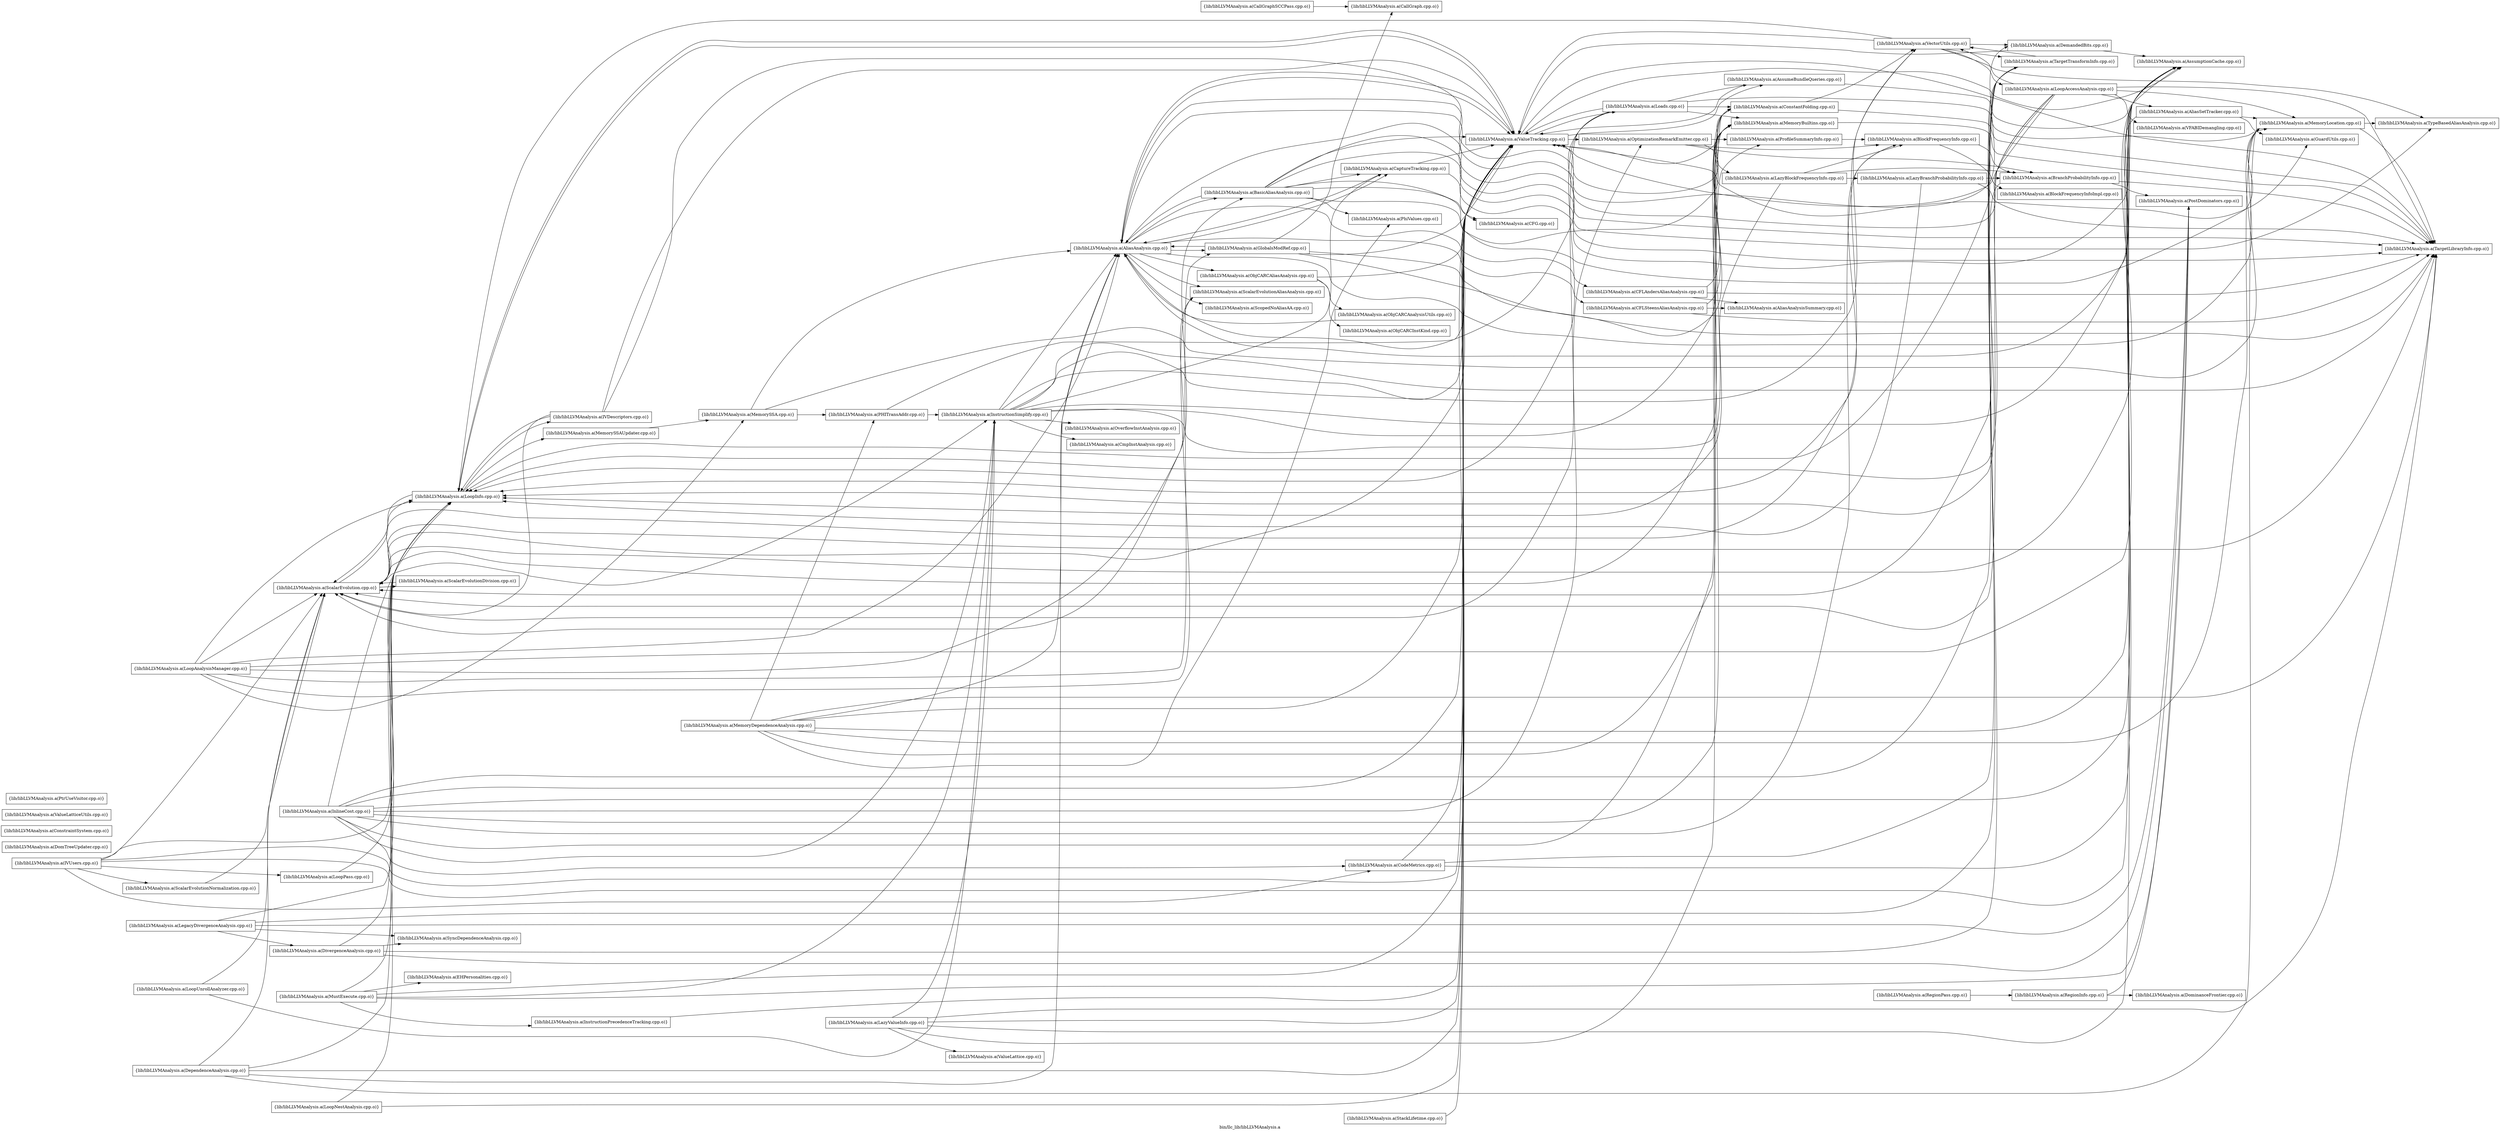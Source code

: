 digraph "bin/llc_lib/libLLVMAnalysis.a" {
	label="bin/llc_lib/libLLVMAnalysis.a";
	rankdir=LR;

	Node0x55e916874318 [shape=record,shape=box,group=0,label="{lib/libLLVMAnalysis.a(TargetLibraryInfo.cpp.o)}"];
	Node0x55e9168748b8 [shape=record,shape=box,group=0,label="{lib/libLLVMAnalysis.a(EHPersonalities.cpp.o)}"];
	Node0x55e91688d8b8 [shape=record,shape=box,group=0,label="{lib/libLLVMAnalysis.a(VectorUtils.cpp.o)}"];
	Node0x55e91688d8b8 -> Node0x55e916877428;
	Node0x55e91688d8b8 -> Node0x55e916876988;
	Node0x55e91688d8b8 -> Node0x55e916873288;
	Node0x55e91688d8b8 -> Node0x55e916876438;
	Node0x55e91688d8b8 -> Node0x55e916875da8;
	Node0x55e91688d8b8 -> Node0x55e916881f68;
	Node0x55e91688d8b8 -> Node0x55e91688c558;
	Node0x55e916876438 [shape=record,shape=box,group=0,label="{lib/libLLVMAnalysis.a(TargetTransformInfo.cpp.o)}"];
	Node0x55e916876438 -> Node0x55e916877428;
	Node0x55e916876438 -> Node0x55e916873288;
	Node0x55e916876438 -> Node0x55e91688d8b8;
	Node0x55e916881f68 [shape=record,shape=box,group=0,label="{lib/libLLVMAnalysis.a(ValueTracking.cpp.o)}"];
	Node0x55e916881f68 -> Node0x55e916880488;
	Node0x55e916881f68 -> Node0x55e91687f358;
	Node0x55e916881f68 -> Node0x55e916877428;
	Node0x55e916881f68 -> Node0x55e916874318;
	Node0x55e916881f68 -> Node0x55e9168826e8;
	Node0x55e916881f68 -> Node0x55e91688f078;
	Node0x55e916881f68 -> Node0x55e91688f2a8;
	Node0x55e916881f68 -> Node0x55e91688df98;
	Node0x55e916876de8 [shape=record,shape=box,group=0,label="{lib/libLLVMAnalysis.a(ProfileSummaryInfo.cpp.o)}"];
	Node0x55e916876de8 -> Node0x55e916877568;
	Node0x55e916880488 [shape=record,shape=box,group=0,label="{lib/libLLVMAnalysis.a(AliasAnalysis.cpp.o)}"];
	Node0x55e916880488 -> Node0x55e9168801b8;
	Node0x55e916880488 -> Node0x55e91687bde8;
	Node0x55e916880488 -> Node0x55e91687dd28;
	Node0x55e916880488 -> Node0x55e91687d0a8;
	Node0x55e916880488 -> Node0x55e9168763e8;
	Node0x55e916880488 -> Node0x55e9168782d8;
	Node0x55e916880488 -> Node0x55e916883b88;
	Node0x55e916880488 -> Node0x55e916875308;
	Node0x55e916880488 -> Node0x55e916874318;
	Node0x55e916880488 -> Node0x55e916875da8;
	Node0x55e916880488 -> Node0x55e916875628;
	Node0x55e916880488 -> Node0x55e916881f68;
	Node0x55e91687ce78 [shape=record,shape=box,group=0,label="{lib/libLLVMAnalysis.a(DomTreeUpdater.cpp.o)}"];
	Node0x55e916877428 [shape=record,shape=box,group=0,label="{lib/libLLVMAnalysis.a(LoopInfo.cpp.o)}"];
	Node0x55e916877428 -> Node0x55e916877b08;
	Node0x55e916877428 -> Node0x55e916879b38;
	Node0x55e916877428 -> Node0x55e916873288;
	Node0x55e916877428 -> Node0x55e916881f68;
	Node0x55e916873288 [shape=record,shape=box,group=0,label="{lib/libLLVMAnalysis.a(ScalarEvolution.cpp.o)}"];
	Node0x55e916873288 -> Node0x55e91687f358;
	Node0x55e916873288 -> Node0x55e916877428;
	Node0x55e916873288 -> Node0x55e916878c38;
	Node0x55e916873288 -> Node0x55e916881c98;
	Node0x55e916873288 -> Node0x55e916874b38;
	Node0x55e916873288 -> Node0x55e916874318;
	Node0x55e916873288 -> Node0x55e916881f68;
	Node0x55e9168801b8 [shape=record,shape=box,group=0,label="{lib/libLLVMAnalysis.a(BasicAliasAnalysis.cpp.o)}"];
	Node0x55e9168801b8 -> Node0x55e916880488;
	Node0x55e9168801b8 -> Node0x55e91687f358;
	Node0x55e9168801b8 -> Node0x55e91687cab8;
	Node0x55e9168801b8 -> Node0x55e91687d0a8;
	Node0x55e9168801b8 -> Node0x55e916878a08;
	Node0x55e9168801b8 -> Node0x55e9168782d8;
	Node0x55e9168801b8 -> Node0x55e9168807a8;
	Node0x55e9168801b8 -> Node0x55e916874318;
	Node0x55e9168801b8 -> Node0x55e916881f68;
	Node0x55e91687bde8 [shape=record,shape=box,group=0,label="{lib/libLLVMAnalysis.a(CFLAndersAliasAnalysis.cpp.o)}"];
	Node0x55e91687bde8 -> Node0x55e91687bbb8;
	Node0x55e91687bde8 -> Node0x55e916878a08;
	Node0x55e91687bde8 -> Node0x55e916874318;
	Node0x55e91687dd28 [shape=record,shape=box,group=0,label="{lib/libLLVMAnalysis.a(CFLSteensAliasAnalysis.cpp.o)}"];
	Node0x55e91687dd28 -> Node0x55e91687bbb8;
	Node0x55e91687dd28 -> Node0x55e916878a08;
	Node0x55e91687dd28 -> Node0x55e916874318;
	Node0x55e91687d0a8 [shape=record,shape=box,group=0,label="{lib/libLLVMAnalysis.a(CaptureTracking.cpp.o)}"];
	Node0x55e91687d0a8 -> Node0x55e916880488;
	Node0x55e91687d0a8 -> Node0x55e91687cab8;
	Node0x55e91687d0a8 -> Node0x55e916881f68;
	Node0x55e9168763e8 [shape=record,shape=box,group=0,label="{lib/libLLVMAnalysis.a(GlobalsModRef.cpp.o)}"];
	Node0x55e9168763e8 -> Node0x55e916880488;
	Node0x55e9168763e8 -> Node0x55e9168757b8;
	Node0x55e9168763e8 -> Node0x55e916878a08;
	Node0x55e9168763e8 -> Node0x55e916874318;
	Node0x55e9168763e8 -> Node0x55e916881f68;
	Node0x55e9168782d8 [shape=record,shape=box,group=0,label="{lib/libLLVMAnalysis.a(MemoryLocation.cpp.o)}"];
	Node0x55e9168782d8 -> Node0x55e916874318;
	Node0x55e9168782d8 -> Node0x55e916875da8;
	Node0x55e916883b88 [shape=record,shape=box,group=0,label="{lib/libLLVMAnalysis.a(ObjCARCAliasAnalysis.cpp.o)}"];
	Node0x55e916883b88 -> Node0x55e916883408;
	Node0x55e916883b88 -> Node0x55e916882cd8;
	Node0x55e916883b88 -> Node0x55e916881f68;
	Node0x55e916875308 [shape=record,shape=box,group=0,label="{lib/libLLVMAnalysis.a(ScalarEvolutionAliasAnalysis.cpp.o)}"];
	Node0x55e916875308 -> Node0x55e916873288;
	Node0x55e916875da8 [shape=record,shape=box,group=0,label="{lib/libLLVMAnalysis.a(TypeBasedAliasAnalysis.cpp.o)}"];
	Node0x55e916875628 [shape=record,shape=box,group=0,label="{lib/libLLVMAnalysis.a(ScopedNoAliasAA.cpp.o)}"];
	Node0x55e91687f358 [shape=record,shape=box,group=0,label="{lib/libLLVMAnalysis.a(AssumptionCache.cpp.o)}"];
	Node0x55e91687cab8 [shape=record,shape=box,group=0,label="{lib/libLLVMAnalysis.a(CFG.cpp.o)}"];
	Node0x55e916878a08 [shape=record,shape=box,group=0,label="{lib/libLLVMAnalysis.a(MemoryBuiltins.cpp.o)}"];
	Node0x55e916878a08 -> Node0x55e916874318;
	Node0x55e916878a08 -> Node0x55e916881f68;
	Node0x55e9168807a8 [shape=record,shape=box,group=0,label="{lib/libLLVMAnalysis.a(PhiValues.cpp.o)}"];
	Node0x55e91687bbb8 [shape=record,shape=box,group=0,label="{lib/libLLVMAnalysis.a(AliasAnalysisSummary.cpp.o)}"];
	Node0x55e9168757b8 [shape=record,shape=box,group=0,label="{lib/libLLVMAnalysis.a(CallGraph.cpp.o)}"];
	Node0x55e916877b08 [shape=record,shape=box,group=0,label="{lib/libLLVMAnalysis.a(IVDescriptors.cpp.o)}"];
	Node0x55e916877b08 -> Node0x55e916877428;
	Node0x55e916877b08 -> Node0x55e916876988;
	Node0x55e916877b08 -> Node0x55e916873288;
	Node0x55e916877b08 -> Node0x55e916881f68;
	Node0x55e916879b38 [shape=record,shape=box,group=0,label="{lib/libLLVMAnalysis.a(MemorySSAUpdater.cpp.o)}"];
	Node0x55e916879b38 -> Node0x55e916879368;
	Node0x55e916876988 [shape=record,shape=box,group=0,label="{lib/libLLVMAnalysis.a(DemandedBits.cpp.o)}"];
	Node0x55e916876988 -> Node0x55e91687f358;
	Node0x55e916876988 -> Node0x55e916881f68;
	Node0x55e916878c38 [shape=record,shape=box,group=0,label="{lib/libLLVMAnalysis.a(ConstantFolding.cpp.o)}"];
	Node0x55e916878c38 -> Node0x55e916874318;
	Node0x55e916878c38 -> Node0x55e916881f68;
	Node0x55e916878c38 -> Node0x55e91688d8b8;
	Node0x55e916879368 [shape=record,shape=box,group=0,label="{lib/libLLVMAnalysis.a(MemorySSA.cpp.o)}"];
	Node0x55e916879368 -> Node0x55e916880488;
	Node0x55e916879368 -> Node0x55e9168782d8;
	Node0x55e916879368 -> Node0x55e916882558;
	Node0x55e916882558 [shape=record,shape=box,group=0,label="{lib/libLLVMAnalysis.a(PHITransAddr.cpp.o)}"];
	Node0x55e916882558 -> Node0x55e916881c98;
	Node0x55e916882558 -> Node0x55e916881f68;
	Node0x55e916883408 [shape=record,shape=box,group=0,label="{lib/libLLVMAnalysis.a(ObjCARCAnalysisUtils.cpp.o)}"];
	Node0x55e916883408 -> Node0x55e916880488;
	Node0x55e916882cd8 [shape=record,shape=box,group=0,label="{lib/libLLVMAnalysis.a(ObjCARCInstKind.cpp.o)}"];
	Node0x55e916881c98 [shape=record,shape=box,group=0,label="{lib/libLLVMAnalysis.a(InstructionSimplify.cpp.o)}"];
	Node0x55e916881c98 -> Node0x55e916880488;
	Node0x55e916881c98 -> Node0x55e91687f358;
	Node0x55e916881c98 -> Node0x55e91687d0a8;
	Node0x55e916881c98 -> Node0x55e916878a08;
	Node0x55e916881c98 -> Node0x55e916878c38;
	Node0x55e916881c98 -> Node0x55e9168815b8;
	Node0x55e916881c98 -> Node0x55e916880ed8;
	Node0x55e916881c98 -> Node0x55e916874318;
	Node0x55e916881c98 -> Node0x55e916881f68;
	Node0x55e916881c98 -> Node0x55e91688d8b8;
	Node0x55e9168815b8 [shape=record,shape=box,group=0,label="{lib/libLLVMAnalysis.a(OverflowInstAnalysis.cpp.o)}"];
	Node0x55e916880ed8 [shape=record,shape=box,group=0,label="{lib/libLLVMAnalysis.a(CmpInstAnalysis.cpp.o)}"];
	Node0x55e916877568 [shape=record,shape=box,group=0,label="{lib/libLLVMAnalysis.a(BlockFrequencyInfo.cpp.o)}"];
	Node0x55e916877568 -> Node0x55e916877428;
	Node0x55e916877568 -> Node0x55e916877ba8;
	Node0x55e916877568 -> Node0x55e916873a08;
	Node0x55e916877ba8 [shape=record,shape=box,group=0,label="{lib/libLLVMAnalysis.a(BranchProbabilityInfo.cpp.o)}"];
	Node0x55e916877ba8 -> Node0x55e916877428;
	Node0x55e916877ba8 -> Node0x55e916871988;
	Node0x55e916877ba8 -> Node0x55e916874318;
	Node0x55e916873a08 [shape=record,shape=box,group=0,label="{lib/libLLVMAnalysis.a(BlockFrequencyInfoImpl.cpp.o)}"];
	Node0x55e916871988 [shape=record,shape=box,group=0,label="{lib/libLLVMAnalysis.a(PostDominators.cpp.o)}"];
	Node0x55e916874b38 [shape=record,shape=box,group=0,label="{lib/libLLVMAnalysis.a(ScalarEvolutionDivision.cpp.o)}"];
	Node0x55e916874b38 -> Node0x55e916873288;
	Node0x55e9168826e8 [shape=record,shape=box,group=0,label="{lib/libLLVMAnalysis.a(Loads.cpp.o)}"];
	Node0x55e9168826e8 -> Node0x55e916880488;
	Node0x55e9168826e8 -> Node0x55e916877428;
	Node0x55e9168826e8 -> Node0x55e916878a08;
	Node0x55e9168826e8 -> Node0x55e916878c38;
	Node0x55e9168826e8 -> Node0x55e9168782d8;
	Node0x55e9168826e8 -> Node0x55e916873288;
	Node0x55e9168826e8 -> Node0x55e916881f68;
	Node0x55e9168826e8 -> Node0x55e91688f078;
	Node0x55e91688f078 [shape=record,shape=box,group=0,label="{lib/libLLVMAnalysis.a(AssumeBundleQueries.cpp.o)}"];
	Node0x55e91688f078 -> Node0x55e91687f358;
	Node0x55e91688f078 -> Node0x55e916881f68;
	Node0x55e91688f2a8 [shape=record,shape=box,group=0,label="{lib/libLLVMAnalysis.a(OptimizationRemarkEmitter.cpp.o)}"];
	Node0x55e91688f2a8 -> Node0x55e916876de8;
	Node0x55e91688f2a8 -> Node0x55e916877568;
	Node0x55e91688f2a8 -> Node0x55e916877ba8;
	Node0x55e91688f2a8 -> Node0x55e91688eb28;
	Node0x55e91688df98 [shape=record,shape=box,group=0,label="{lib/libLLVMAnalysis.a(GuardUtils.cpp.o)}"];
	Node0x55e91688eb28 [shape=record,shape=box,group=0,label="{lib/libLLVMAnalysis.a(LazyBlockFrequencyInfo.cpp.o)}"];
	Node0x55e91688eb28 -> Node0x55e916877428;
	Node0x55e91688eb28 -> Node0x55e916877568;
	Node0x55e91688eb28 -> Node0x55e916877ba8;
	Node0x55e91688eb28 -> Node0x55e91688dd68;
	Node0x55e91688dd68 [shape=record,shape=box,group=0,label="{lib/libLLVMAnalysis.a(LazyBranchProbabilityInfo.cpp.o)}"];
	Node0x55e91688dd68 -> Node0x55e916877428;
	Node0x55e91688dd68 -> Node0x55e916877ba8;
	Node0x55e91688dd68 -> Node0x55e916874318;
	Node0x55e91688c558 [shape=record,shape=box,group=0,label="{lib/libLLVMAnalysis.a(LoopAccessAnalysis.cpp.o)}"];
	Node0x55e91688c558 -> Node0x55e916880488;
	Node0x55e91688c558 -> Node0x55e916877428;
	Node0x55e91688c558 -> Node0x55e9168782d8;
	Node0x55e91688c558 -> Node0x55e916873288;
	Node0x55e91688c558 -> Node0x55e916874318;
	Node0x55e91688c558 -> Node0x55e916881f68;
	Node0x55e91688c558 -> Node0x55e91688d8b8;
	Node0x55e91688c558 -> Node0x55e91688bfb8;
	Node0x55e91688c558 -> Node0x55e91688c288;
	Node0x55e91688bfb8 [shape=record,shape=box,group=0,label="{lib/libLLVMAnalysis.a(AliasSetTracker.cpp.o)}"];
	Node0x55e91688bfb8 -> Node0x55e916880488;
	Node0x55e91688bfb8 -> Node0x55e9168782d8;
	Node0x55e91688bfb8 -> Node0x55e91688df98;
	Node0x55e91688c288 [shape=record,shape=box,group=0,label="{lib/libLLVMAnalysis.a(VFABIDemangling.cpp.o)}"];
	Node0x55e91687b488 [shape=record,shape=box,group=0,label="{lib/libLLVMAnalysis.a(DominanceFrontier.cpp.o)}"];
	Node0x55e916879908 [shape=record,shape=box,group=0,label="{lib/libLLVMAnalysis.a(IVUsers.cpp.o)}"];
	Node0x55e916879908 -> Node0x55e91687f358;
	Node0x55e916879908 -> Node0x55e916877428;
	Node0x55e916879908 -> Node0x55e916873288;
	Node0x55e916879908 -> Node0x55e916881f68;
	Node0x55e916879908 -> Node0x55e916869198;
	Node0x55e916879908 -> Node0x55e916868e78;
	Node0x55e916879908 -> Node0x55e916869558;
	Node0x55e916867f78 [shape=record,shape=box,group=0,label="{lib/libLLVMAnalysis.a(MemoryDependenceAnalysis.cpp.o)}"];
	Node0x55e916867f78 -> Node0x55e916880488;
	Node0x55e916867f78 -> Node0x55e91687f358;
	Node0x55e916867f78 -> Node0x55e916878a08;
	Node0x55e916867f78 -> Node0x55e9168782d8;
	Node0x55e916867f78 -> Node0x55e916882558;
	Node0x55e916867f78 -> Node0x55e9168807a8;
	Node0x55e916867f78 -> Node0x55e916874318;
	Node0x55e916867f78 -> Node0x55e916881f68;
	Node0x55e916869198 [shape=record,shape=box,group=0,label="{lib/libLLVMAnalysis.a(LoopPass.cpp.o)}"];
	Node0x55e916869198 -> Node0x55e916877428;
	Node0x55e916868e78 [shape=record,shape=box,group=0,label="{lib/libLLVMAnalysis.a(ScalarEvolutionNormalization.cpp.o)}"];
	Node0x55e916868e78 -> Node0x55e916873288;
	Node0x55e916869558 [shape=record,shape=box,group=0,label="{lib/libLLVMAnalysis.a(CodeMetrics.cpp.o)}"];
	Node0x55e916869558 -> Node0x55e91687f358;
	Node0x55e916869558 -> Node0x55e916876438;
	Node0x55e916869558 -> Node0x55e916881f68;
	Node0x55e91688be28 [shape=record,shape=box,group=0,label="{lib/libLLVMAnalysis.a(StackLifetime.cpp.o)}"];
	Node0x55e91688be28 -> Node0x55e916881f68;
	Node0x55e91687d0f8 [shape=record,shape=box,group=0,label="{lib/libLLVMAnalysis.a(InlineCost.cpp.o)}"];
	Node0x55e91687d0f8 -> Node0x55e91687f358;
	Node0x55e91687d0f8 -> Node0x55e916877428;
	Node0x55e91687d0f8 -> Node0x55e916878c38;
	Node0x55e91687d0f8 -> Node0x55e916881c98;
	Node0x55e91687d0f8 -> Node0x55e916876de8;
	Node0x55e91687d0f8 -> Node0x55e916877568;
	Node0x55e91687d0f8 -> Node0x55e916876438;
	Node0x55e91687d0f8 -> Node0x55e916881f68;
	Node0x55e91687d0f8 -> Node0x55e91688f2a8;
	Node0x55e91687d0f8 -> Node0x55e916869558;
	Node0x55e916867898 [shape=record,shape=box,group=0,label="{lib/libLLVMAnalysis.a(CallGraphSCCPass.cpp.o)}"];
	Node0x55e916867898 -> Node0x55e9168757b8;
	Node0x55e91687b988 [shape=record,shape=box,group=0,label="{lib/libLLVMAnalysis.a(LoopAnalysisManager.cpp.o)}"];
	Node0x55e91687b988 -> Node0x55e916880488;
	Node0x55e91687b988 -> Node0x55e9168801b8;
	Node0x55e91687b988 -> Node0x55e91687f358;
	Node0x55e91687b988 -> Node0x55e9168763e8;
	Node0x55e91687b988 -> Node0x55e916877428;
	Node0x55e91687b988 -> Node0x55e916879368;
	Node0x55e91687b988 -> Node0x55e916873288;
	Node0x55e91687b988 -> Node0x55e916875308;
	Node0x55e916882dc8 [shape=record,shape=box,group=0,label="{lib/libLLVMAnalysis.a(LazyValueInfo.cpp.o)}"];
	Node0x55e916882dc8 -> Node0x55e91687f358;
	Node0x55e916882dc8 -> Node0x55e916878c38;
	Node0x55e916882dc8 -> Node0x55e916881c98;
	Node0x55e916882dc8 -> Node0x55e916874318;
	Node0x55e916882dc8 -> Node0x55e916881f68;
	Node0x55e916882dc8 -> Node0x55e916882648;
	Node0x55e916882008 [shape=record,shape=box,group=0,label="{lib/libLLVMAnalysis.a(ConstraintSystem.cpp.o)}"];
	Node0x55e916882648 [shape=record,shape=box,group=0,label="{lib/libLLVMAnalysis.a(ValueLattice.cpp.o)}"];
	Node0x55e91688de08 [shape=record,shape=box,group=0,label="{lib/libLLVMAnalysis.a(InstructionPrecedenceTracking.cpp.o)}"];
	Node0x55e91688de08 -> Node0x55e916881f68;
	Node0x55e9168821e8 [shape=record,shape=box,group=0,label="{lib/libLLVMAnalysis.a(MustExecute.cpp.o)}"];
	Node0x55e9168821e8 -> Node0x55e9168748b8;
	Node0x55e9168821e8 -> Node0x55e916877428;
	Node0x55e9168821e8 -> Node0x55e916881c98;
	Node0x55e9168821e8 -> Node0x55e916871988;
	Node0x55e9168821e8 -> Node0x55e916881f68;
	Node0x55e9168821e8 -> Node0x55e91688de08;
	Node0x55e91687e4a8 [shape=record,shape=box,group=0,label="{lib/libLLVMAnalysis.a(DependenceAnalysis.cpp.o)}"];
	Node0x55e91687e4a8 -> Node0x55e916880488;
	Node0x55e91687e4a8 -> Node0x55e916877428;
	Node0x55e91687e4a8 -> Node0x55e9168782d8;
	Node0x55e91687e4a8 -> Node0x55e916873288;
	Node0x55e91687e4a8 -> Node0x55e916881f68;
	Node0x55e916883fe8 [shape=record,shape=box,group=0,label="{lib/libLLVMAnalysis.a(LoopNestAnalysis.cpp.o)}"];
	Node0x55e916883fe8 -> Node0x55e916877428;
	Node0x55e916883fe8 -> Node0x55e916881f68;
	Node0x55e916873238 [shape=record,shape=box,group=0,label="{lib/libLLVMAnalysis.a(LoopUnrollAnalyzer.cpp.o)}"];
	Node0x55e916873238 -> Node0x55e916881c98;
	Node0x55e916873238 -> Node0x55e916873288;
	Node0x55e916871fc8 [shape=record,shape=box,group=0,label="{lib/libLLVMAnalysis.a(LegacyDivergenceAnalysis.cpp.o)}"];
	Node0x55e916871fc8 -> Node0x55e916877428;
	Node0x55e916871fc8 -> Node0x55e916871988;
	Node0x55e916871fc8 -> Node0x55e916876438;
	Node0x55e916871fc8 -> Node0x55e916883ea8;
	Node0x55e916871fc8 -> Node0x55e916886d38;
	Node0x55e916883ea8 [shape=record,shape=box,group=0,label="{lib/libLLVMAnalysis.a(SyncDependenceAnalysis.cpp.o)}"];
	Node0x55e916886d38 [shape=record,shape=box,group=0,label="{lib/libLLVMAnalysis.a(DivergenceAnalysis.cpp.o)}"];
	Node0x55e916886d38 -> Node0x55e916877428;
	Node0x55e916886d38 -> Node0x55e916871988;
	Node0x55e916886d38 -> Node0x55e916876438;
	Node0x55e916886d38 -> Node0x55e916883ea8;
	Node0x55e91687d468 [shape=record,shape=box,group=0,label="{lib/libLLVMAnalysis.a(ValueLatticeUtils.cpp.o)}"];
	Node0x55e91687d918 [shape=record,shape=box,group=0,label="{lib/libLLVMAnalysis.a(PtrUseVisitor.cpp.o)}"];
	Node0x55e916870808 [shape=record,shape=box,group=0,label="{lib/libLLVMAnalysis.a(RegionInfo.cpp.o)}"];
	Node0x55e916870808 -> Node0x55e916871988;
	Node0x55e916870808 -> Node0x55e91687b488;
	Node0x55e916871488 [shape=record,shape=box,group=0,label="{lib/libLLVMAnalysis.a(RegionPass.cpp.o)}"];
	Node0x55e916871488 -> Node0x55e916870808;
}

